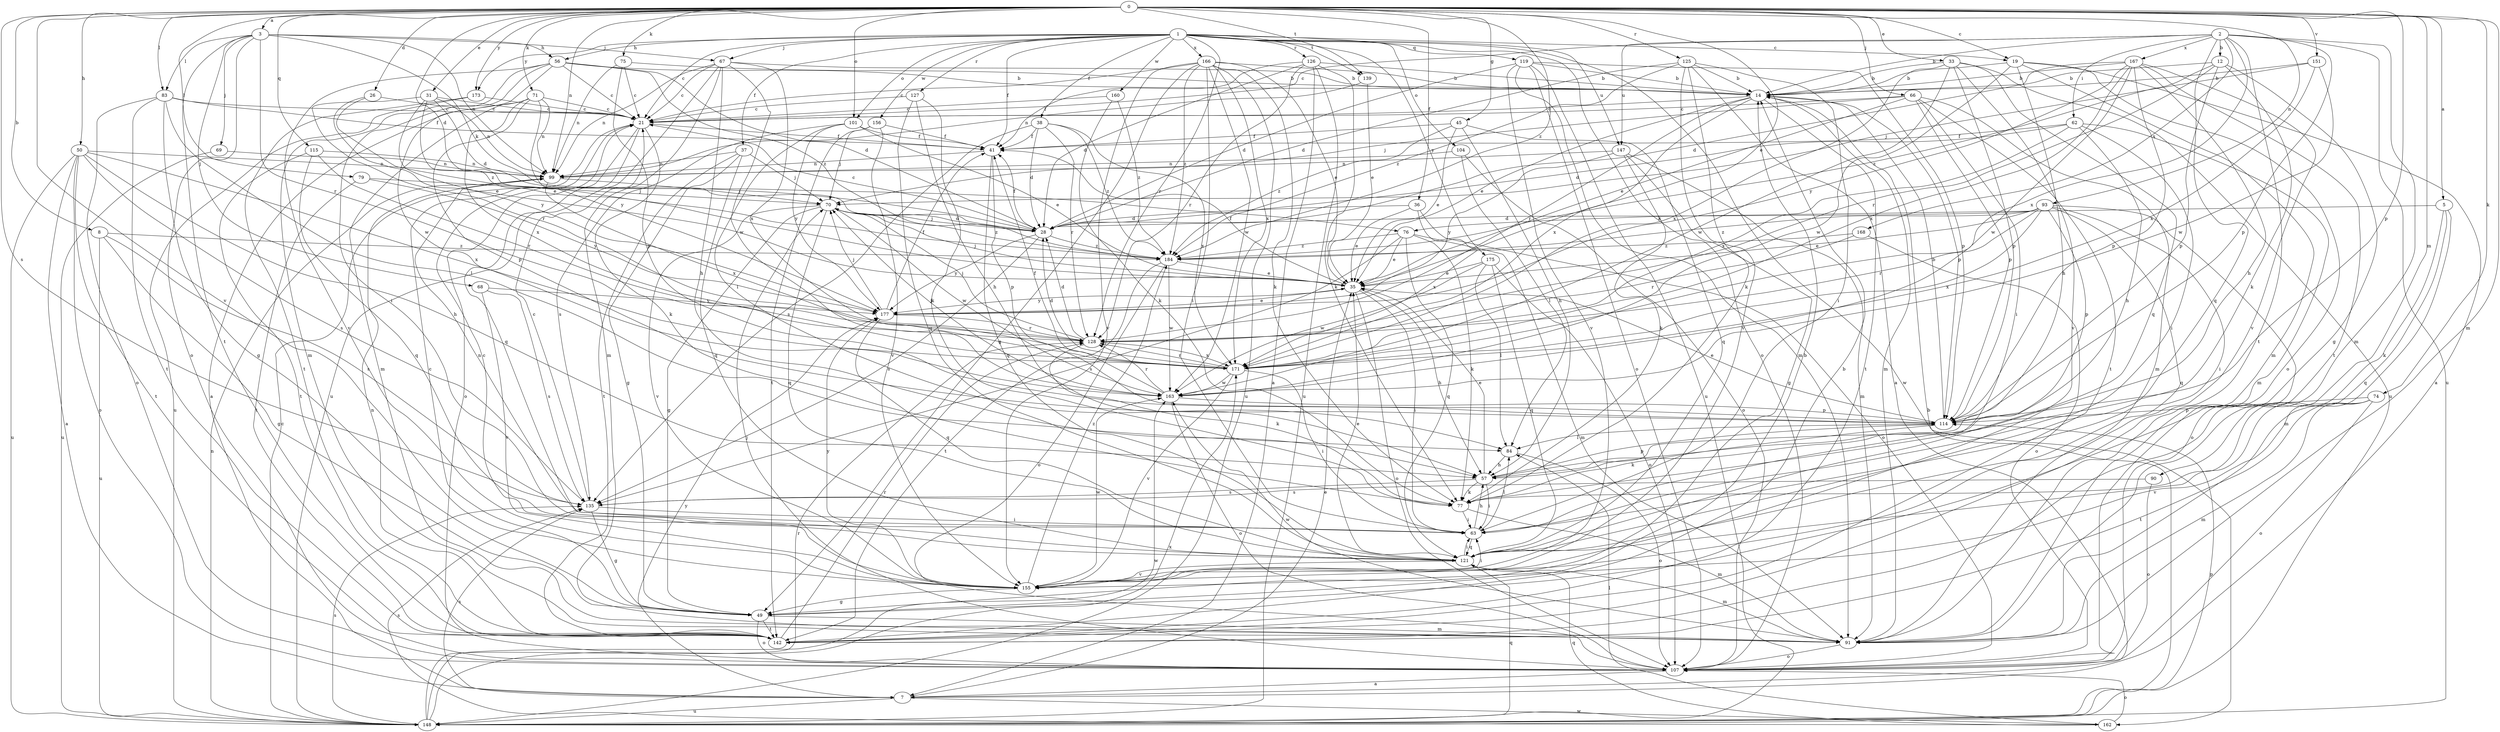 strict digraph  {
0;
1;
2;
3;
5;
7;
8;
12;
14;
19;
21;
26;
28;
31;
33;
35;
36;
37;
38;
41;
45;
49;
50;
56;
57;
62;
63;
66;
67;
68;
69;
70;
71;
74;
75;
76;
77;
79;
83;
84;
90;
91;
93;
99;
101;
104;
107;
114;
115;
119;
121;
125;
126;
127;
128;
135;
139;
142;
147;
148;
151;
155;
156;
160;
162;
163;
166;
167;
168;
171;
173;
175;
177;
184;
0 -> 3  [label=a];
0 -> 5  [label=a];
0 -> 8  [label=b];
0 -> 19  [label=c];
0 -> 26  [label=d];
0 -> 28  [label=d];
0 -> 31  [label=e];
0 -> 33  [label=e];
0 -> 35  [label=e];
0 -> 36  [label=f];
0 -> 45  [label=g];
0 -> 50  [label=h];
0 -> 66  [label=j];
0 -> 71  [label=k];
0 -> 74  [label=k];
0 -> 75  [label=k];
0 -> 79  [label=l];
0 -> 83  [label=l];
0 -> 90  [label=m];
0 -> 91  [label=m];
0 -> 93  [label=n];
0 -> 99  [label=n];
0 -> 101  [label=o];
0 -> 114  [label=p];
0 -> 115  [label=q];
0 -> 125  [label=r];
0 -> 135  [label=s];
0 -> 139  [label=t];
0 -> 151  [label=v];
0 -> 155  [label=v];
0 -> 173  [label=y];
0 -> 184  [label=z];
1 -> 19  [label=c];
1 -> 21  [label=c];
1 -> 37  [label=f];
1 -> 38  [label=f];
1 -> 41  [label=f];
1 -> 56  [label=h];
1 -> 67  [label=j];
1 -> 101  [label=o];
1 -> 104  [label=o];
1 -> 107  [label=o];
1 -> 119  [label=q];
1 -> 126  [label=r];
1 -> 127  [label=r];
1 -> 128  [label=r];
1 -> 139  [label=t];
1 -> 147  [label=u];
1 -> 156  [label=w];
1 -> 160  [label=w];
1 -> 162  [label=w];
1 -> 166  [label=x];
1 -> 173  [label=y];
1 -> 175  [label=y];
2 -> 12  [label=b];
2 -> 14  [label=b];
2 -> 21  [label=c];
2 -> 62  [label=i];
2 -> 91  [label=m];
2 -> 114  [label=p];
2 -> 121  [label=q];
2 -> 142  [label=t];
2 -> 147  [label=u];
2 -> 148  [label=u];
2 -> 167  [label=x];
2 -> 168  [label=x];
2 -> 171  [label=x];
3 -> 56  [label=h];
3 -> 67  [label=j];
3 -> 68  [label=j];
3 -> 69  [label=j];
3 -> 76  [label=k];
3 -> 83  [label=l];
3 -> 99  [label=n];
3 -> 107  [label=o];
3 -> 128  [label=r];
3 -> 142  [label=t];
5 -> 76  [label=k];
5 -> 77  [label=k];
5 -> 91  [label=m];
5 -> 121  [label=q];
7 -> 35  [label=e];
7 -> 135  [label=s];
7 -> 148  [label=u];
7 -> 162  [label=w];
7 -> 177  [label=y];
8 -> 49  [label=g];
8 -> 135  [label=s];
8 -> 148  [label=u];
8 -> 184  [label=z];
12 -> 14  [label=b];
12 -> 49  [label=g];
12 -> 77  [label=k];
12 -> 114  [label=p];
12 -> 128  [label=r];
12 -> 184  [label=z];
14 -> 21  [label=c];
14 -> 35  [label=e];
14 -> 91  [label=m];
14 -> 114  [label=p];
14 -> 128  [label=r];
14 -> 142  [label=t];
14 -> 171  [label=x];
19 -> 7  [label=a];
19 -> 14  [label=b];
19 -> 57  [label=h];
19 -> 91  [label=m];
19 -> 107  [label=o];
19 -> 163  [label=w];
21 -> 41  [label=f];
21 -> 77  [label=k];
21 -> 107  [label=o];
21 -> 121  [label=q];
26 -> 21  [label=c];
26 -> 35  [label=e];
26 -> 184  [label=z];
28 -> 21  [label=c];
28 -> 41  [label=f];
28 -> 70  [label=j];
28 -> 135  [label=s];
28 -> 177  [label=y];
28 -> 184  [label=z];
31 -> 21  [label=c];
31 -> 28  [label=d];
31 -> 35  [label=e];
31 -> 99  [label=n];
31 -> 128  [label=r];
31 -> 177  [label=y];
33 -> 14  [label=b];
33 -> 114  [label=p];
33 -> 121  [label=q];
33 -> 148  [label=u];
33 -> 155  [label=v];
33 -> 163  [label=w];
33 -> 171  [label=x];
35 -> 41  [label=f];
35 -> 57  [label=h];
35 -> 63  [label=i];
35 -> 70  [label=j];
35 -> 107  [label=o];
35 -> 177  [label=y];
36 -> 28  [label=d];
36 -> 35  [label=e];
36 -> 107  [label=o];
36 -> 171  [label=x];
37 -> 49  [label=g];
37 -> 70  [label=j];
37 -> 99  [label=n];
37 -> 121  [label=q];
37 -> 142  [label=t];
38 -> 28  [label=d];
38 -> 41  [label=f];
38 -> 128  [label=r];
38 -> 135  [label=s];
38 -> 171  [label=x];
38 -> 184  [label=z];
41 -> 99  [label=n];
41 -> 114  [label=p];
41 -> 121  [label=q];
45 -> 35  [label=e];
45 -> 41  [label=f];
45 -> 57  [label=h];
45 -> 121  [label=q];
45 -> 184  [label=z];
49 -> 14  [label=b];
49 -> 21  [label=c];
49 -> 91  [label=m];
49 -> 107  [label=o];
49 -> 142  [label=t];
50 -> 7  [label=a];
50 -> 57  [label=h];
50 -> 99  [label=n];
50 -> 107  [label=o];
50 -> 135  [label=s];
50 -> 142  [label=t];
50 -> 148  [label=u];
50 -> 171  [label=x];
56 -> 14  [label=b];
56 -> 21  [label=c];
56 -> 28  [label=d];
56 -> 63  [label=i];
56 -> 91  [label=m];
56 -> 155  [label=v];
56 -> 163  [label=w];
56 -> 184  [label=z];
57 -> 35  [label=e];
57 -> 63  [label=i];
57 -> 77  [label=k];
57 -> 114  [label=p];
57 -> 135  [label=s];
62 -> 28  [label=d];
62 -> 41  [label=f];
62 -> 57  [label=h];
62 -> 63  [label=i];
62 -> 91  [label=m];
62 -> 171  [label=x];
63 -> 57  [label=h];
63 -> 84  [label=l];
63 -> 99  [label=n];
63 -> 121  [label=q];
66 -> 21  [label=c];
66 -> 35  [label=e];
66 -> 63  [label=i];
66 -> 70  [label=j];
66 -> 91  [label=m];
66 -> 114  [label=p];
66 -> 142  [label=t];
67 -> 14  [label=b];
67 -> 21  [label=c];
67 -> 57  [label=h];
67 -> 91  [label=m];
67 -> 99  [label=n];
67 -> 148  [label=u];
67 -> 163  [label=w];
67 -> 171  [label=x];
68 -> 135  [label=s];
68 -> 155  [label=v];
68 -> 177  [label=y];
69 -> 99  [label=n];
69 -> 148  [label=u];
70 -> 28  [label=d];
70 -> 49  [label=g];
70 -> 121  [label=q];
70 -> 155  [label=v];
70 -> 163  [label=w];
70 -> 184  [label=z];
71 -> 7  [label=a];
71 -> 21  [label=c];
71 -> 91  [label=m];
71 -> 99  [label=n];
71 -> 114  [label=p];
71 -> 171  [label=x];
71 -> 177  [label=y];
74 -> 91  [label=m];
74 -> 107  [label=o];
74 -> 114  [label=p];
74 -> 142  [label=t];
74 -> 155  [label=v];
75 -> 14  [label=b];
75 -> 21  [label=c];
75 -> 99  [label=n];
75 -> 114  [label=p];
76 -> 35  [label=e];
76 -> 77  [label=k];
76 -> 91  [label=m];
76 -> 121  [label=q];
76 -> 135  [label=s];
76 -> 184  [label=z];
77 -> 63  [label=i];
77 -> 91  [label=m];
79 -> 70  [label=j];
79 -> 142  [label=t];
79 -> 177  [label=y];
83 -> 21  [label=c];
83 -> 41  [label=f];
83 -> 49  [label=g];
83 -> 84  [label=l];
83 -> 107  [label=o];
83 -> 142  [label=t];
84 -> 57  [label=h];
84 -> 107  [label=o];
90 -> 107  [label=o];
90 -> 135  [label=s];
91 -> 107  [label=o];
91 -> 163  [label=w];
93 -> 28  [label=d];
93 -> 35  [label=e];
93 -> 63  [label=i];
93 -> 107  [label=o];
93 -> 114  [label=p];
93 -> 121  [label=q];
93 -> 128  [label=r];
93 -> 171  [label=x];
93 -> 184  [label=z];
99 -> 70  [label=j];
99 -> 171  [label=x];
101 -> 35  [label=e];
101 -> 41  [label=f];
101 -> 84  [label=l];
101 -> 135  [label=s];
101 -> 177  [label=y];
104 -> 84  [label=l];
104 -> 99  [label=n];
104 -> 107  [label=o];
107 -> 7  [label=a];
107 -> 70  [label=j];
114 -> 14  [label=b];
114 -> 35  [label=e];
114 -> 77  [label=k];
114 -> 84  [label=l];
115 -> 99  [label=n];
115 -> 121  [label=q];
115 -> 128  [label=r];
115 -> 142  [label=t];
119 -> 14  [label=b];
119 -> 28  [label=d];
119 -> 91  [label=m];
119 -> 107  [label=o];
119 -> 114  [label=p];
119 -> 148  [label=u];
119 -> 155  [label=v];
121 -> 35  [label=e];
121 -> 63  [label=i];
121 -> 91  [label=m];
121 -> 155  [label=v];
125 -> 7  [label=a];
125 -> 14  [label=b];
125 -> 28  [label=d];
125 -> 63  [label=i];
125 -> 77  [label=k];
125 -> 155  [label=v];
125 -> 184  [label=z];
126 -> 7  [label=a];
126 -> 14  [label=b];
126 -> 28  [label=d];
126 -> 41  [label=f];
126 -> 77  [label=k];
126 -> 128  [label=r];
126 -> 148  [label=u];
127 -> 21  [label=c];
127 -> 57  [label=h];
127 -> 77  [label=k];
127 -> 121  [label=q];
128 -> 28  [label=d];
128 -> 70  [label=j];
128 -> 77  [label=k];
128 -> 171  [label=x];
135 -> 21  [label=c];
135 -> 49  [label=g];
135 -> 63  [label=i];
139 -> 35  [label=e];
139 -> 99  [label=n];
142 -> 14  [label=b];
142 -> 99  [label=n];
142 -> 128  [label=r];
147 -> 49  [label=g];
147 -> 77  [label=k];
147 -> 91  [label=m];
147 -> 99  [label=n];
147 -> 177  [label=y];
148 -> 14  [label=b];
148 -> 21  [label=c];
148 -> 99  [label=n];
148 -> 114  [label=p];
148 -> 121  [label=q];
148 -> 128  [label=r];
148 -> 135  [label=s];
148 -> 163  [label=w];
148 -> 171  [label=x];
151 -> 14  [label=b];
151 -> 70  [label=j];
151 -> 163  [label=w];
151 -> 171  [label=x];
155 -> 21  [label=c];
155 -> 49  [label=g];
155 -> 63  [label=i];
155 -> 163  [label=w];
155 -> 177  [label=y];
155 -> 184  [label=z];
156 -> 41  [label=f];
156 -> 70  [label=j];
156 -> 142  [label=t];
156 -> 155  [label=v];
160 -> 21  [label=c];
160 -> 77  [label=k];
160 -> 184  [label=z];
162 -> 84  [label=l];
162 -> 107  [label=o];
162 -> 121  [label=q];
162 -> 135  [label=s];
163 -> 41  [label=f];
163 -> 70  [label=j];
163 -> 107  [label=o];
163 -> 114  [label=p];
163 -> 128  [label=r];
166 -> 14  [label=b];
166 -> 21  [label=c];
166 -> 35  [label=e];
166 -> 49  [label=g];
166 -> 63  [label=i];
166 -> 77  [label=k];
166 -> 148  [label=u];
166 -> 155  [label=v];
166 -> 163  [label=w];
166 -> 171  [label=x];
166 -> 184  [label=z];
167 -> 14  [label=b];
167 -> 28  [label=d];
167 -> 57  [label=h];
167 -> 114  [label=p];
167 -> 142  [label=t];
167 -> 155  [label=v];
167 -> 163  [label=w];
167 -> 171  [label=x];
167 -> 177  [label=y];
168 -> 107  [label=o];
168 -> 128  [label=r];
168 -> 184  [label=z];
171 -> 28  [label=d];
171 -> 63  [label=i];
171 -> 128  [label=r];
171 -> 155  [label=v];
171 -> 163  [label=w];
173 -> 21  [label=c];
173 -> 142  [label=t];
173 -> 148  [label=u];
175 -> 35  [label=e];
175 -> 84  [label=l];
175 -> 107  [label=o];
175 -> 121  [label=q];
175 -> 163  [label=w];
177 -> 35  [label=e];
177 -> 41  [label=f];
177 -> 70  [label=j];
177 -> 121  [label=q];
177 -> 128  [label=r];
184 -> 35  [label=e];
184 -> 107  [label=o];
184 -> 142  [label=t];
184 -> 163  [label=w];
}
